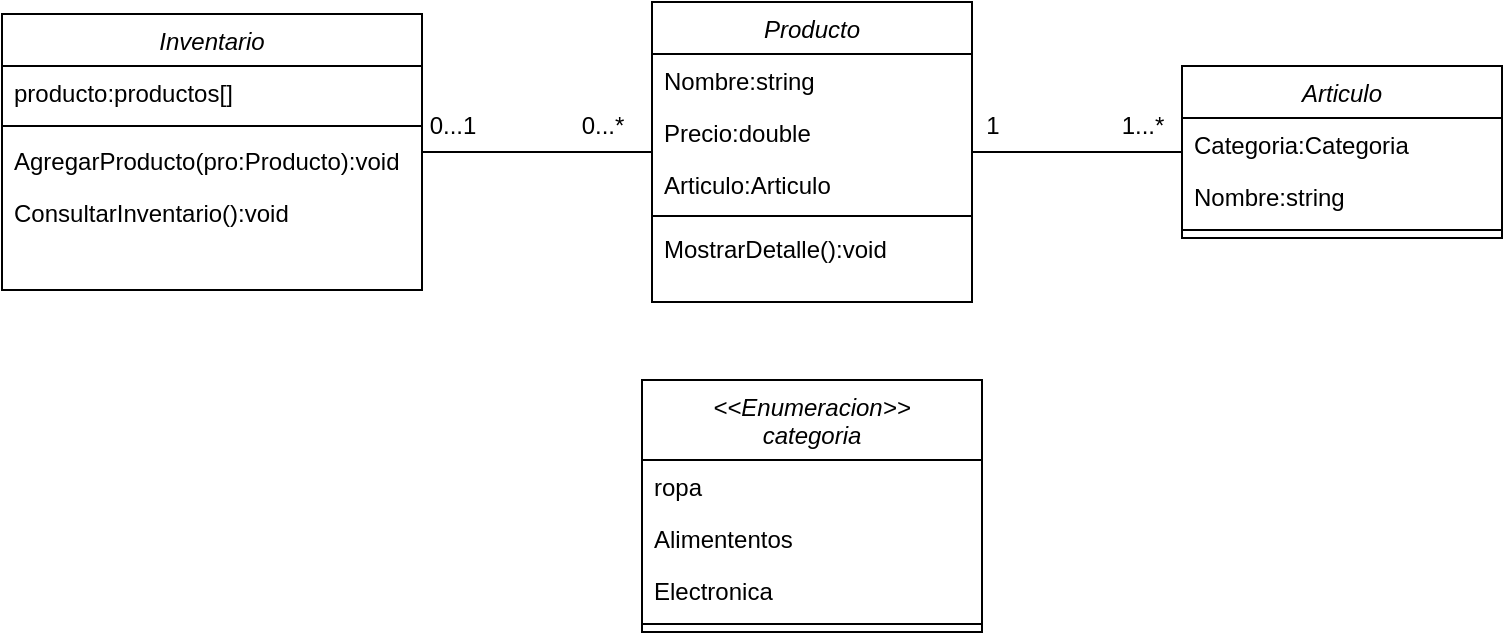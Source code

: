 <mxfile version="24.7.8">
  <diagram id="C5RBs43oDa-KdzZeNtuy" name="Page-1">
    <mxGraphModel dx="1707" dy="416" grid="1" gridSize="10" guides="1" tooltips="1" connect="1" arrows="1" fold="1" page="1" pageScale="1" pageWidth="827" pageHeight="1169" math="0" shadow="0">
      <root>
        <mxCell id="WIyWlLk6GJQsqaUBKTNV-0" />
        <mxCell id="WIyWlLk6GJQsqaUBKTNV-1" parent="WIyWlLk6GJQsqaUBKTNV-0" />
        <mxCell id="zkfFHV4jXpPFQw0GAbJ--0" value="Inventario" style="swimlane;fontStyle=2;align=center;verticalAlign=top;childLayout=stackLayout;horizontal=1;startSize=26;horizontalStack=0;resizeParent=1;resizeLast=0;collapsible=1;marginBottom=0;rounded=0;shadow=0;strokeWidth=1;" parent="WIyWlLk6GJQsqaUBKTNV-1" vertex="1">
          <mxGeometry x="-20" y="107" width="210" height="138" as="geometry">
            <mxRectangle x="230" y="140" width="160" height="26" as="alternateBounds" />
          </mxGeometry>
        </mxCell>
        <mxCell id="zkfFHV4jXpPFQw0GAbJ--1" value="producto:productos[]" style="text;align=left;verticalAlign=top;spacingLeft=4;spacingRight=4;overflow=hidden;rotatable=0;points=[[0,0.5],[1,0.5]];portConstraint=eastwest;" parent="zkfFHV4jXpPFQw0GAbJ--0" vertex="1">
          <mxGeometry y="26" width="210" height="26" as="geometry" />
        </mxCell>
        <mxCell id="zkfFHV4jXpPFQw0GAbJ--4" value="" style="line;html=1;strokeWidth=1;align=left;verticalAlign=middle;spacingTop=-1;spacingLeft=3;spacingRight=3;rotatable=0;labelPosition=right;points=[];portConstraint=eastwest;" parent="zkfFHV4jXpPFQw0GAbJ--0" vertex="1">
          <mxGeometry y="52" width="210" height="8" as="geometry" />
        </mxCell>
        <mxCell id="GvX-1WNHL1IJTV_7RNmV-0" value="AgregarProducto(pro:Producto):void " style="text;align=left;verticalAlign=top;spacingLeft=4;spacingRight=4;overflow=hidden;rotatable=0;points=[[0,0.5],[1,0.5]];portConstraint=eastwest;" vertex="1" parent="zkfFHV4jXpPFQw0GAbJ--0">
          <mxGeometry y="60" width="210" height="26" as="geometry" />
        </mxCell>
        <mxCell id="GvX-1WNHL1IJTV_7RNmV-1" value="ConsultarInventario():void " style="text;align=left;verticalAlign=top;spacingLeft=4;spacingRight=4;overflow=hidden;rotatable=0;points=[[0,0.5],[1,0.5]];portConstraint=eastwest;" vertex="1" parent="zkfFHV4jXpPFQw0GAbJ--0">
          <mxGeometry y="86" width="210" height="26" as="geometry" />
        </mxCell>
        <mxCell id="GvX-1WNHL1IJTV_7RNmV-2" value="Producto" style="swimlane;fontStyle=2;align=center;verticalAlign=top;childLayout=stackLayout;horizontal=1;startSize=26;horizontalStack=0;resizeParent=1;resizeLast=0;collapsible=1;marginBottom=0;rounded=0;shadow=0;strokeWidth=1;" vertex="1" parent="WIyWlLk6GJQsqaUBKTNV-1">
          <mxGeometry x="305" y="101" width="160" height="150" as="geometry">
            <mxRectangle x="230" y="140" width="160" height="26" as="alternateBounds" />
          </mxGeometry>
        </mxCell>
        <mxCell id="GvX-1WNHL1IJTV_7RNmV-13" value="Nombre:string " style="text;align=left;verticalAlign=top;spacingLeft=4;spacingRight=4;overflow=hidden;rotatable=0;points=[[0,0.5],[1,0.5]];portConstraint=eastwest;" vertex="1" parent="GvX-1WNHL1IJTV_7RNmV-2">
          <mxGeometry y="26" width="160" height="26" as="geometry" />
        </mxCell>
        <mxCell id="GvX-1WNHL1IJTV_7RNmV-8" value="Precio:double " style="text;align=left;verticalAlign=top;spacingLeft=4;spacingRight=4;overflow=hidden;rotatable=0;points=[[0,0.5],[1,0.5]];portConstraint=eastwest;" vertex="1" parent="GvX-1WNHL1IJTV_7RNmV-2">
          <mxGeometry y="52" width="160" height="26" as="geometry" />
        </mxCell>
        <mxCell id="GvX-1WNHL1IJTV_7RNmV-3" value="Articulo:Articulo " style="text;align=left;verticalAlign=top;spacingLeft=4;spacingRight=4;overflow=hidden;rotatable=0;points=[[0,0.5],[1,0.5]];portConstraint=eastwest;" vertex="1" parent="GvX-1WNHL1IJTV_7RNmV-2">
          <mxGeometry y="78" width="160" height="26" as="geometry" />
        </mxCell>
        <mxCell id="GvX-1WNHL1IJTV_7RNmV-4" value="" style="line;html=1;strokeWidth=1;align=left;verticalAlign=middle;spacingTop=-1;spacingLeft=3;spacingRight=3;rotatable=0;labelPosition=right;points=[];portConstraint=eastwest;" vertex="1" parent="GvX-1WNHL1IJTV_7RNmV-2">
          <mxGeometry y="104" width="160" height="6" as="geometry" />
        </mxCell>
        <mxCell id="GvX-1WNHL1IJTV_7RNmV-27" value="MostrarDetalle():void" style="text;align=left;verticalAlign=top;spacingLeft=4;spacingRight=4;overflow=hidden;rotatable=0;points=[[0,0.5],[1,0.5]];portConstraint=eastwest;" vertex="1" parent="GvX-1WNHL1IJTV_7RNmV-2">
          <mxGeometry y="110" width="160" height="26" as="geometry" />
        </mxCell>
        <mxCell id="GvX-1WNHL1IJTV_7RNmV-9" value="Articulo" style="swimlane;fontStyle=2;align=center;verticalAlign=top;childLayout=stackLayout;horizontal=1;startSize=26;horizontalStack=0;resizeParent=1;resizeLast=0;collapsible=1;marginBottom=0;rounded=0;shadow=0;strokeWidth=1;" vertex="1" parent="WIyWlLk6GJQsqaUBKTNV-1">
          <mxGeometry x="570" y="133" width="160" height="86" as="geometry">
            <mxRectangle x="230" y="140" width="160" height="26" as="alternateBounds" />
          </mxGeometry>
        </mxCell>
        <mxCell id="GvX-1WNHL1IJTV_7RNmV-10" value="Categoria:Categoria" style="text;align=left;verticalAlign=top;spacingLeft=4;spacingRight=4;overflow=hidden;rotatable=0;points=[[0,0.5],[1,0.5]];portConstraint=eastwest;" vertex="1" parent="GvX-1WNHL1IJTV_7RNmV-9">
          <mxGeometry y="26" width="160" height="26" as="geometry" />
        </mxCell>
        <mxCell id="GvX-1WNHL1IJTV_7RNmV-11" value="Nombre:string " style="text;align=left;verticalAlign=top;spacingLeft=4;spacingRight=4;overflow=hidden;rotatable=0;points=[[0,0.5],[1,0.5]];portConstraint=eastwest;" vertex="1" parent="GvX-1WNHL1IJTV_7RNmV-9">
          <mxGeometry y="52" width="160" height="26" as="geometry" />
        </mxCell>
        <mxCell id="GvX-1WNHL1IJTV_7RNmV-12" value="" style="line;html=1;strokeWidth=1;align=left;verticalAlign=middle;spacingTop=-1;spacingLeft=3;spacingRight=3;rotatable=0;labelPosition=right;points=[];portConstraint=eastwest;" vertex="1" parent="GvX-1WNHL1IJTV_7RNmV-9">
          <mxGeometry y="78" width="160" height="8" as="geometry" />
        </mxCell>
        <mxCell id="GvX-1WNHL1IJTV_7RNmV-15" value="&lt;&lt;Enumeracion&gt;&gt;&#xa;categoria" style="swimlane;fontStyle=2;align=center;verticalAlign=top;childLayout=stackLayout;horizontal=1;startSize=40;horizontalStack=0;resizeParent=1;resizeLast=0;collapsible=1;marginBottom=0;rounded=0;shadow=0;strokeWidth=1;" vertex="1" parent="WIyWlLk6GJQsqaUBKTNV-1">
          <mxGeometry x="300" y="290" width="170" height="126" as="geometry">
            <mxRectangle x="230" y="140" width="160" height="26" as="alternateBounds" />
          </mxGeometry>
        </mxCell>
        <mxCell id="GvX-1WNHL1IJTV_7RNmV-19" value="ropa" style="text;align=left;verticalAlign=top;spacingLeft=4;spacingRight=4;overflow=hidden;rotatable=0;points=[[0,0.5],[1,0.5]];portConstraint=eastwest;" vertex="1" parent="GvX-1WNHL1IJTV_7RNmV-15">
          <mxGeometry y="40" width="170" height="26" as="geometry" />
        </mxCell>
        <mxCell id="GvX-1WNHL1IJTV_7RNmV-16" value="Alimententos" style="text;align=left;verticalAlign=top;spacingLeft=4;spacingRight=4;overflow=hidden;rotatable=0;points=[[0,0.5],[1,0.5]];portConstraint=eastwest;" vertex="1" parent="GvX-1WNHL1IJTV_7RNmV-15">
          <mxGeometry y="66" width="170" height="26" as="geometry" />
        </mxCell>
        <mxCell id="GvX-1WNHL1IJTV_7RNmV-17" value="Electronica" style="text;align=left;verticalAlign=top;spacingLeft=4;spacingRight=4;overflow=hidden;rotatable=0;points=[[0,0.5],[1,0.5]];portConstraint=eastwest;" vertex="1" parent="GvX-1WNHL1IJTV_7RNmV-15">
          <mxGeometry y="92" width="170" height="26" as="geometry" />
        </mxCell>
        <mxCell id="GvX-1WNHL1IJTV_7RNmV-18" value="" style="line;html=1;strokeWidth=1;align=left;verticalAlign=middle;spacingTop=-1;spacingLeft=3;spacingRight=3;rotatable=0;labelPosition=right;points=[];portConstraint=eastwest;" vertex="1" parent="GvX-1WNHL1IJTV_7RNmV-15">
          <mxGeometry y="118" width="170" height="8" as="geometry" />
        </mxCell>
        <mxCell id="GvX-1WNHL1IJTV_7RNmV-20" value="" style="endArrow=none;html=1;rounded=0;endFill=0;" edge="1" parent="WIyWlLk6GJQsqaUBKTNV-1" source="GvX-1WNHL1IJTV_7RNmV-2" target="zkfFHV4jXpPFQw0GAbJ--0">
          <mxGeometry width="50" height="50" relative="1" as="geometry">
            <mxPoint x="390" y="240" as="sourcePoint" />
            <mxPoint x="440" y="190" as="targetPoint" />
          </mxGeometry>
        </mxCell>
        <mxCell id="GvX-1WNHL1IJTV_7RNmV-21" value="" style="endArrow=none;html=1;rounded=0;endFill=0;" edge="1" parent="WIyWlLk6GJQsqaUBKTNV-1" source="GvX-1WNHL1IJTV_7RNmV-2" target="GvX-1WNHL1IJTV_7RNmV-9">
          <mxGeometry width="50" height="50" relative="1" as="geometry">
            <mxPoint x="390" y="240" as="sourcePoint" />
            <mxPoint x="440" y="190" as="targetPoint" />
          </mxGeometry>
        </mxCell>
        <mxCell id="GvX-1WNHL1IJTV_7RNmV-22" value="0...1" style="text;html=1;align=center;verticalAlign=middle;resizable=0;points=[];autosize=1;strokeColor=none;fillColor=none;" vertex="1" parent="WIyWlLk6GJQsqaUBKTNV-1">
          <mxGeometry x="180" y="148" width="50" height="30" as="geometry" />
        </mxCell>
        <mxCell id="GvX-1WNHL1IJTV_7RNmV-23" value="0...*" style="text;html=1;align=center;verticalAlign=middle;resizable=0;points=[];autosize=1;strokeColor=none;fillColor=none;" vertex="1" parent="WIyWlLk6GJQsqaUBKTNV-1">
          <mxGeometry x="260" y="148" width="40" height="30" as="geometry" />
        </mxCell>
        <mxCell id="GvX-1WNHL1IJTV_7RNmV-25" value="1...*" style="text;html=1;align=center;verticalAlign=middle;resizable=0;points=[];autosize=1;strokeColor=none;fillColor=none;" vertex="1" parent="WIyWlLk6GJQsqaUBKTNV-1">
          <mxGeometry x="530" y="148" width="40" height="30" as="geometry" />
        </mxCell>
        <mxCell id="GvX-1WNHL1IJTV_7RNmV-26" value="1" style="text;html=1;align=center;verticalAlign=middle;resizable=0;points=[];autosize=1;strokeColor=none;fillColor=none;" vertex="1" parent="WIyWlLk6GJQsqaUBKTNV-1">
          <mxGeometry x="460" y="148" width="30" height="30" as="geometry" />
        </mxCell>
      </root>
    </mxGraphModel>
  </diagram>
</mxfile>
